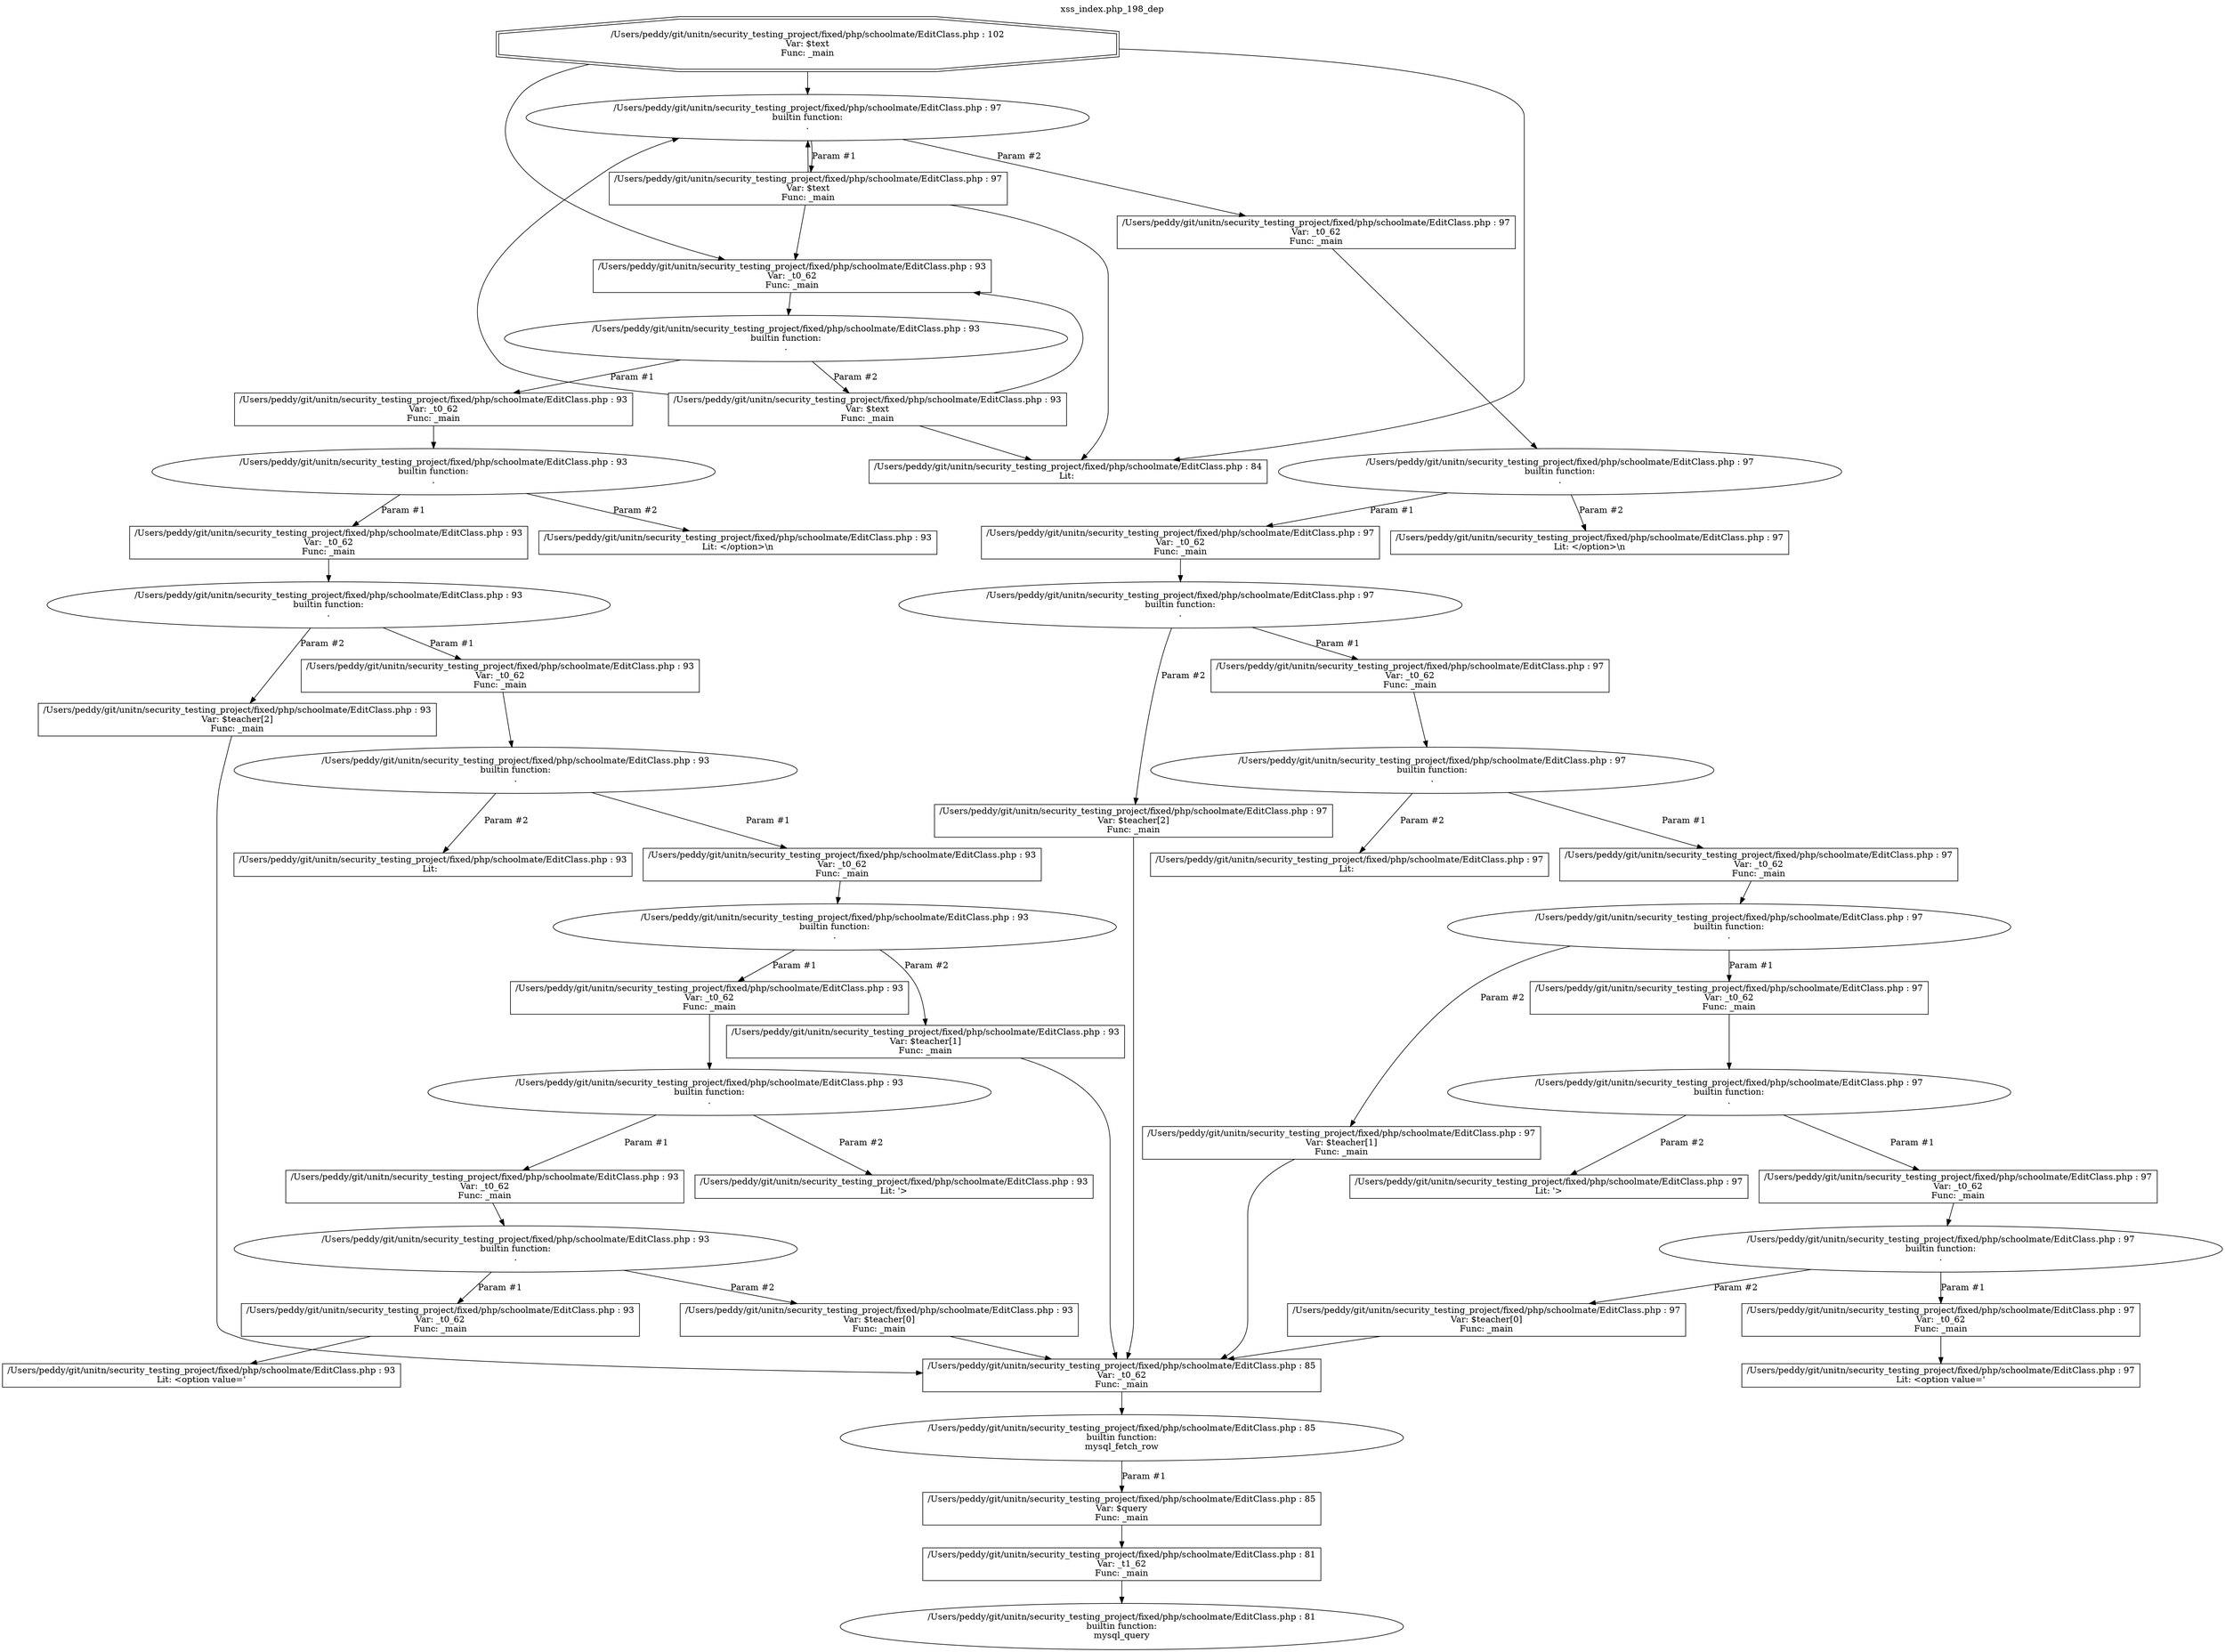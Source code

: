 digraph cfg {
  label="xss_index.php_198_dep";
  labelloc=t;
  n1 [shape=doubleoctagon, label="/Users/peddy/git/unitn/security_testing_project/fixed/php/schoolmate/EditClass.php : 102\nVar: $text\nFunc: _main\n"];
  n2 [shape=ellipse, label="/Users/peddy/git/unitn/security_testing_project/fixed/php/schoolmate/EditClass.php : 97\nbuiltin function:\n.\n"];
  n3 [shape=box, label="/Users/peddy/git/unitn/security_testing_project/fixed/php/schoolmate/EditClass.php : 97\nVar: $text\nFunc: _main\n"];
  n4 [shape=box, label="/Users/peddy/git/unitn/security_testing_project/fixed/php/schoolmate/EditClass.php : 93\nVar: _t0_62\nFunc: _main\n"];
  n5 [shape=ellipse, label="/Users/peddy/git/unitn/security_testing_project/fixed/php/schoolmate/EditClass.php : 93\nbuiltin function:\n.\n"];
  n6 [shape=box, label="/Users/peddy/git/unitn/security_testing_project/fixed/php/schoolmate/EditClass.php : 93\nVar: _t0_62\nFunc: _main\n"];
  n7 [shape=ellipse, label="/Users/peddy/git/unitn/security_testing_project/fixed/php/schoolmate/EditClass.php : 93\nbuiltin function:\n.\n"];
  n8 [shape=box, label="/Users/peddy/git/unitn/security_testing_project/fixed/php/schoolmate/EditClass.php : 93\nVar: _t0_62\nFunc: _main\n"];
  n9 [shape=ellipse, label="/Users/peddy/git/unitn/security_testing_project/fixed/php/schoolmate/EditClass.php : 93\nbuiltin function:\n.\n"];
  n10 [shape=box, label="/Users/peddy/git/unitn/security_testing_project/fixed/php/schoolmate/EditClass.php : 93\nVar: _t0_62\nFunc: _main\n"];
  n11 [shape=ellipse, label="/Users/peddy/git/unitn/security_testing_project/fixed/php/schoolmate/EditClass.php : 93\nbuiltin function:\n.\n"];
  n12 [shape=box, label="/Users/peddy/git/unitn/security_testing_project/fixed/php/schoolmate/EditClass.php : 93\nVar: _t0_62\nFunc: _main\n"];
  n13 [shape=ellipse, label="/Users/peddy/git/unitn/security_testing_project/fixed/php/schoolmate/EditClass.php : 93\nbuiltin function:\n.\n"];
  n14 [shape=box, label="/Users/peddy/git/unitn/security_testing_project/fixed/php/schoolmate/EditClass.php : 93\nVar: _t0_62\nFunc: _main\n"];
  n15 [shape=ellipse, label="/Users/peddy/git/unitn/security_testing_project/fixed/php/schoolmate/EditClass.php : 93\nbuiltin function:\n.\n"];
  n16 [shape=box, label="/Users/peddy/git/unitn/security_testing_project/fixed/php/schoolmate/EditClass.php : 93\nVar: _t0_62\nFunc: _main\n"];
  n17 [shape=ellipse, label="/Users/peddy/git/unitn/security_testing_project/fixed/php/schoolmate/EditClass.php : 93\nbuiltin function:\n.\n"];
  n18 [shape=box, label="/Users/peddy/git/unitn/security_testing_project/fixed/php/schoolmate/EditClass.php : 93\nVar: _t0_62\nFunc: _main\n"];
  n19 [shape=box, label="/Users/peddy/git/unitn/security_testing_project/fixed/php/schoolmate/EditClass.php : 93\nLit: <option value='\n"];
  n20 [shape=box, label="/Users/peddy/git/unitn/security_testing_project/fixed/php/schoolmate/EditClass.php : 93\nVar: $teacher[0]\nFunc: _main\n"];
  n21 [shape=box, label="/Users/peddy/git/unitn/security_testing_project/fixed/php/schoolmate/EditClass.php : 85\nVar: _t0_62\nFunc: _main\n"];
  n22 [shape=ellipse, label="/Users/peddy/git/unitn/security_testing_project/fixed/php/schoolmate/EditClass.php : 85\nbuiltin function:\nmysql_fetch_row\n"];
  n23 [shape=box, label="/Users/peddy/git/unitn/security_testing_project/fixed/php/schoolmate/EditClass.php : 85\nVar: $query\nFunc: _main\n"];
  n24 [shape=box, label="/Users/peddy/git/unitn/security_testing_project/fixed/php/schoolmate/EditClass.php : 81\nVar: _t1_62\nFunc: _main\n"];
  n25 [shape=ellipse, label="/Users/peddy/git/unitn/security_testing_project/fixed/php/schoolmate/EditClass.php : 81\nbuiltin function:\nmysql_query\n"];
  n26 [shape=box, label="/Users/peddy/git/unitn/security_testing_project/fixed/php/schoolmate/EditClass.php : 93\nLit: '>\n"];
  n27 [shape=box, label="/Users/peddy/git/unitn/security_testing_project/fixed/php/schoolmate/EditClass.php : 93\nVar: $teacher[1]\nFunc: _main\n"];
  n28 [shape=box, label="/Users/peddy/git/unitn/security_testing_project/fixed/php/schoolmate/EditClass.php : 93\nLit:  \n"];
  n29 [shape=box, label="/Users/peddy/git/unitn/security_testing_project/fixed/php/schoolmate/EditClass.php : 93\nVar: $teacher[2]\nFunc: _main\n"];
  n30 [shape=box, label="/Users/peddy/git/unitn/security_testing_project/fixed/php/schoolmate/EditClass.php : 93\nLit: </option>\\n\n"];
  n31 [shape=box, label="/Users/peddy/git/unitn/security_testing_project/fixed/php/schoolmate/EditClass.php : 93\nVar: $text\nFunc: _main\n"];
  n32 [shape=box, label="/Users/peddy/git/unitn/security_testing_project/fixed/php/schoolmate/EditClass.php : 84\nLit: \n"];
  n33 [shape=box, label="/Users/peddy/git/unitn/security_testing_project/fixed/php/schoolmate/EditClass.php : 97\nVar: _t0_62\nFunc: _main\n"];
  n34 [shape=ellipse, label="/Users/peddy/git/unitn/security_testing_project/fixed/php/schoolmate/EditClass.php : 97\nbuiltin function:\n.\n"];
  n35 [shape=box, label="/Users/peddy/git/unitn/security_testing_project/fixed/php/schoolmate/EditClass.php : 97\nVar: _t0_62\nFunc: _main\n"];
  n36 [shape=ellipse, label="/Users/peddy/git/unitn/security_testing_project/fixed/php/schoolmate/EditClass.php : 97\nbuiltin function:\n.\n"];
  n37 [shape=box, label="/Users/peddy/git/unitn/security_testing_project/fixed/php/schoolmate/EditClass.php : 97\nVar: _t0_62\nFunc: _main\n"];
  n38 [shape=ellipse, label="/Users/peddy/git/unitn/security_testing_project/fixed/php/schoolmate/EditClass.php : 97\nbuiltin function:\n.\n"];
  n39 [shape=box, label="/Users/peddy/git/unitn/security_testing_project/fixed/php/schoolmate/EditClass.php : 97\nVar: _t0_62\nFunc: _main\n"];
  n40 [shape=ellipse, label="/Users/peddy/git/unitn/security_testing_project/fixed/php/schoolmate/EditClass.php : 97\nbuiltin function:\n.\n"];
  n41 [shape=box, label="/Users/peddy/git/unitn/security_testing_project/fixed/php/schoolmate/EditClass.php : 97\nVar: _t0_62\nFunc: _main\n"];
  n42 [shape=ellipse, label="/Users/peddy/git/unitn/security_testing_project/fixed/php/schoolmate/EditClass.php : 97\nbuiltin function:\n.\n"];
  n43 [shape=box, label="/Users/peddy/git/unitn/security_testing_project/fixed/php/schoolmate/EditClass.php : 97\nVar: _t0_62\nFunc: _main\n"];
  n44 [shape=ellipse, label="/Users/peddy/git/unitn/security_testing_project/fixed/php/schoolmate/EditClass.php : 97\nbuiltin function:\n.\n"];
  n45 [shape=box, label="/Users/peddy/git/unitn/security_testing_project/fixed/php/schoolmate/EditClass.php : 97\nVar: _t0_62\nFunc: _main\n"];
  n46 [shape=box, label="/Users/peddy/git/unitn/security_testing_project/fixed/php/schoolmate/EditClass.php : 97\nLit: <option value='\n"];
  n47 [shape=box, label="/Users/peddy/git/unitn/security_testing_project/fixed/php/schoolmate/EditClass.php : 97\nVar: $teacher[0]\nFunc: _main\n"];
  n48 [shape=box, label="/Users/peddy/git/unitn/security_testing_project/fixed/php/schoolmate/EditClass.php : 97\nLit: '>\n"];
  n49 [shape=box, label="/Users/peddy/git/unitn/security_testing_project/fixed/php/schoolmate/EditClass.php : 97\nVar: $teacher[1]\nFunc: _main\n"];
  n50 [shape=box, label="/Users/peddy/git/unitn/security_testing_project/fixed/php/schoolmate/EditClass.php : 97\nLit:  \n"];
  n51 [shape=box, label="/Users/peddy/git/unitn/security_testing_project/fixed/php/schoolmate/EditClass.php : 97\nVar: $teacher[2]\nFunc: _main\n"];
  n52 [shape=box, label="/Users/peddy/git/unitn/security_testing_project/fixed/php/schoolmate/EditClass.php : 97\nLit: </option>\\n\n"];
  n1 -> n2;
  n1 -> n4;
  n1 -> n32;
  n3 -> n2;
  n3 -> n4;
  n3 -> n32;
  n4 -> n5;
  n6 -> n7;
  n8 -> n9;
  n10 -> n11;
  n12 -> n13;
  n14 -> n15;
  n16 -> n17;
  n18 -> n19;
  n17 -> n18[label="Param #1"];
  n17 -> n20[label="Param #2"];
  n21 -> n22;
  n24 -> n25;
  n23 -> n24;
  n22 -> n23[label="Param #1"];
  n20 -> n21;
  n15 -> n16[label="Param #1"];
  n15 -> n26[label="Param #2"];
  n13 -> n14[label="Param #1"];
  n13 -> n27[label="Param #2"];
  n27 -> n21;
  n11 -> n12[label="Param #1"];
  n11 -> n28[label="Param #2"];
  n9 -> n10[label="Param #1"];
  n9 -> n29[label="Param #2"];
  n29 -> n21;
  n7 -> n8[label="Param #1"];
  n7 -> n30[label="Param #2"];
  n5 -> n6[label="Param #1"];
  n5 -> n31[label="Param #2"];
  n31 -> n2;
  n31 -> n4;
  n31 -> n32;
  n2 -> n3[label="Param #1"];
  n2 -> n33[label="Param #2"];
  n33 -> n34;
  n35 -> n36;
  n37 -> n38;
  n39 -> n40;
  n41 -> n42;
  n43 -> n44;
  n45 -> n46;
  n44 -> n45[label="Param #1"];
  n44 -> n47[label="Param #2"];
  n47 -> n21;
  n42 -> n43[label="Param #1"];
  n42 -> n48[label="Param #2"];
  n40 -> n41[label="Param #1"];
  n40 -> n49[label="Param #2"];
  n49 -> n21;
  n38 -> n39[label="Param #1"];
  n38 -> n50[label="Param #2"];
  n36 -> n37[label="Param #1"];
  n36 -> n51[label="Param #2"];
  n51 -> n21;
  n34 -> n35[label="Param #1"];
  n34 -> n52[label="Param #2"];
}
